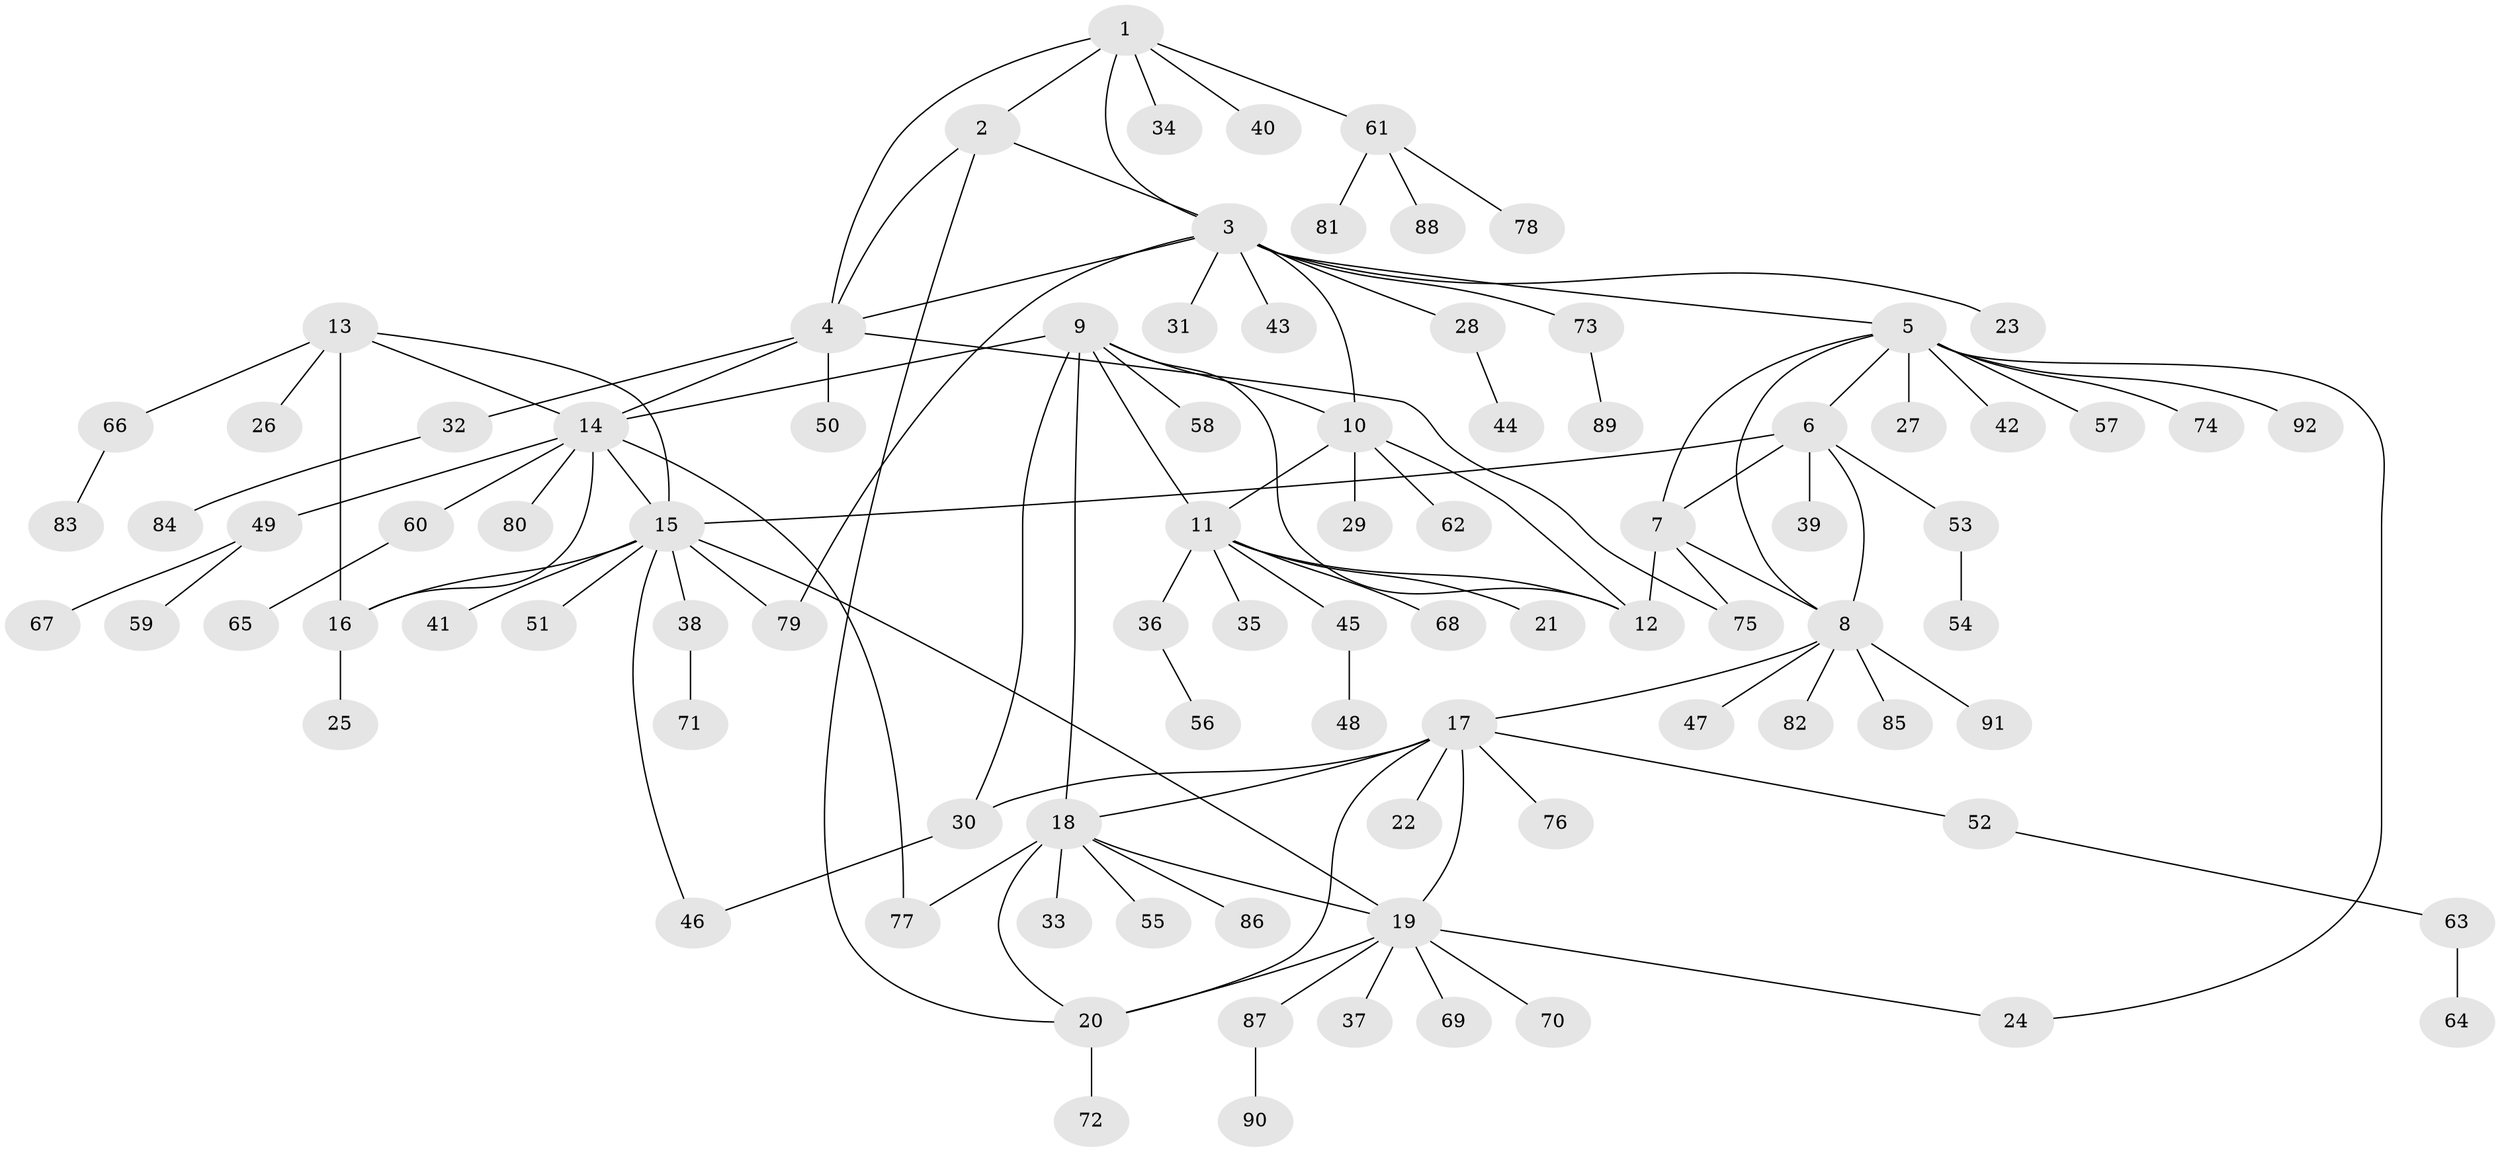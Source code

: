 // coarse degree distribution, {4: 0.10714285714285714, 5: 0.10714285714285714, 7: 0.07142857142857142, 6: 0.03571428571428571, 9: 0.07142857142857142, 2: 0.14285714285714285, 3: 0.03571428571428571, 1: 0.42857142857142855}
// Generated by graph-tools (version 1.1) at 2025/52/03/04/25 22:52:33]
// undirected, 92 vertices, 118 edges
graph export_dot {
  node [color=gray90,style=filled];
  1;
  2;
  3;
  4;
  5;
  6;
  7;
  8;
  9;
  10;
  11;
  12;
  13;
  14;
  15;
  16;
  17;
  18;
  19;
  20;
  21;
  22;
  23;
  24;
  25;
  26;
  27;
  28;
  29;
  30;
  31;
  32;
  33;
  34;
  35;
  36;
  37;
  38;
  39;
  40;
  41;
  42;
  43;
  44;
  45;
  46;
  47;
  48;
  49;
  50;
  51;
  52;
  53;
  54;
  55;
  56;
  57;
  58;
  59;
  60;
  61;
  62;
  63;
  64;
  65;
  66;
  67;
  68;
  69;
  70;
  71;
  72;
  73;
  74;
  75;
  76;
  77;
  78;
  79;
  80;
  81;
  82;
  83;
  84;
  85;
  86;
  87;
  88;
  89;
  90;
  91;
  92;
  1 -- 2;
  1 -- 3;
  1 -- 4;
  1 -- 34;
  1 -- 40;
  1 -- 61;
  2 -- 3;
  2 -- 4;
  2 -- 20;
  3 -- 4;
  3 -- 5;
  3 -- 10;
  3 -- 23;
  3 -- 28;
  3 -- 31;
  3 -- 43;
  3 -- 73;
  3 -- 79;
  4 -- 14;
  4 -- 32;
  4 -- 50;
  4 -- 75;
  5 -- 6;
  5 -- 7;
  5 -- 8;
  5 -- 24;
  5 -- 27;
  5 -- 42;
  5 -- 57;
  5 -- 74;
  5 -- 92;
  6 -- 7;
  6 -- 8;
  6 -- 15;
  6 -- 39;
  6 -- 53;
  7 -- 8;
  7 -- 12;
  7 -- 75;
  8 -- 17;
  8 -- 47;
  8 -- 82;
  8 -- 85;
  8 -- 91;
  9 -- 10;
  9 -- 11;
  9 -- 12;
  9 -- 14;
  9 -- 18;
  9 -- 30;
  9 -- 58;
  10 -- 11;
  10 -- 12;
  10 -- 29;
  10 -- 62;
  11 -- 12;
  11 -- 21;
  11 -- 35;
  11 -- 36;
  11 -- 45;
  11 -- 68;
  13 -- 14;
  13 -- 15;
  13 -- 16;
  13 -- 26;
  13 -- 66;
  14 -- 15;
  14 -- 16;
  14 -- 49;
  14 -- 60;
  14 -- 77;
  14 -- 80;
  15 -- 16;
  15 -- 19;
  15 -- 38;
  15 -- 41;
  15 -- 46;
  15 -- 51;
  15 -- 79;
  16 -- 25;
  17 -- 18;
  17 -- 19;
  17 -- 20;
  17 -- 22;
  17 -- 30;
  17 -- 52;
  17 -- 76;
  18 -- 19;
  18 -- 20;
  18 -- 33;
  18 -- 55;
  18 -- 77;
  18 -- 86;
  19 -- 20;
  19 -- 24;
  19 -- 37;
  19 -- 69;
  19 -- 70;
  19 -- 87;
  20 -- 72;
  28 -- 44;
  30 -- 46;
  32 -- 84;
  36 -- 56;
  38 -- 71;
  45 -- 48;
  49 -- 59;
  49 -- 67;
  52 -- 63;
  53 -- 54;
  60 -- 65;
  61 -- 78;
  61 -- 81;
  61 -- 88;
  63 -- 64;
  66 -- 83;
  73 -- 89;
  87 -- 90;
}
